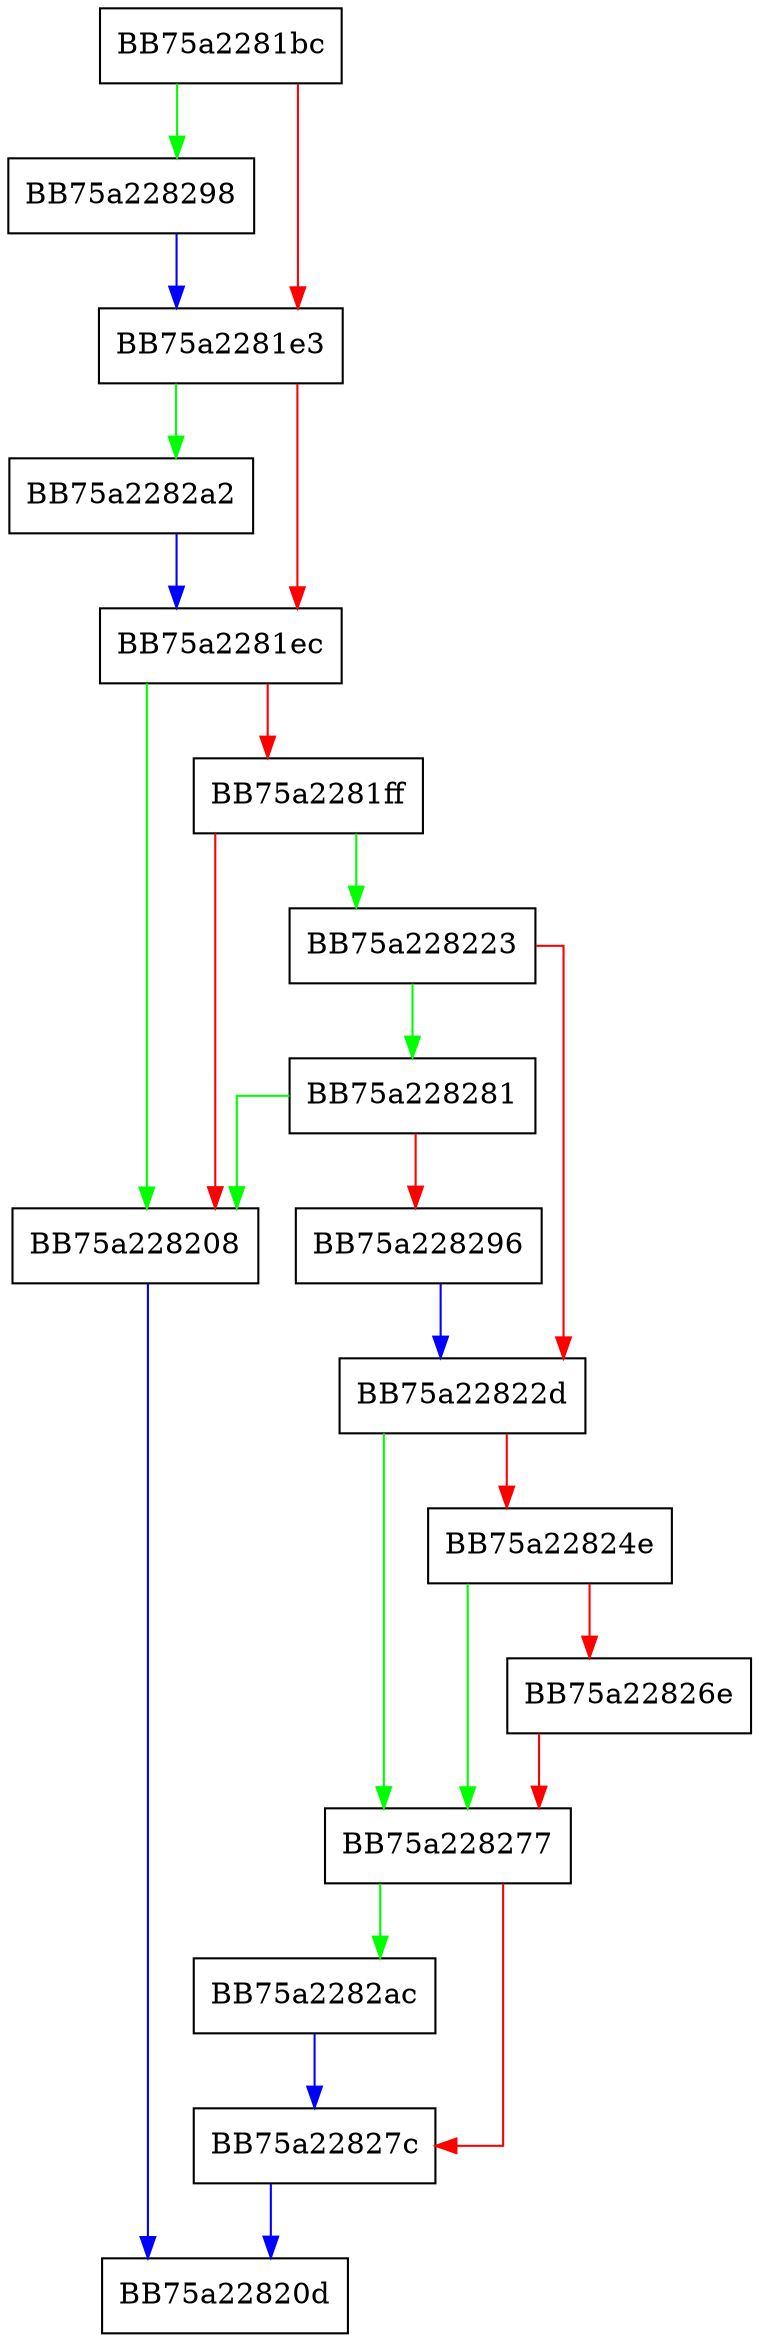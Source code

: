 digraph ExtractTaskschedTargets {
  node [shape="box"];
  graph [splines=ortho];
  BB75a2281bc -> BB75a228298 [color="green"];
  BB75a2281bc -> BB75a2281e3 [color="red"];
  BB75a2281e3 -> BB75a2282a2 [color="green"];
  BB75a2281e3 -> BB75a2281ec [color="red"];
  BB75a2281ec -> BB75a228208 [color="green"];
  BB75a2281ec -> BB75a2281ff [color="red"];
  BB75a2281ff -> BB75a228223 [color="green"];
  BB75a2281ff -> BB75a228208 [color="red"];
  BB75a228208 -> BB75a22820d [color="blue"];
  BB75a228223 -> BB75a228281 [color="green"];
  BB75a228223 -> BB75a22822d [color="red"];
  BB75a22822d -> BB75a228277 [color="green"];
  BB75a22822d -> BB75a22824e [color="red"];
  BB75a22824e -> BB75a228277 [color="green"];
  BB75a22824e -> BB75a22826e [color="red"];
  BB75a22826e -> BB75a228277 [color="red"];
  BB75a228277 -> BB75a2282ac [color="green"];
  BB75a228277 -> BB75a22827c [color="red"];
  BB75a22827c -> BB75a22820d [color="blue"];
  BB75a228281 -> BB75a228208 [color="green"];
  BB75a228281 -> BB75a228296 [color="red"];
  BB75a228296 -> BB75a22822d [color="blue"];
  BB75a228298 -> BB75a2281e3 [color="blue"];
  BB75a2282a2 -> BB75a2281ec [color="blue"];
  BB75a2282ac -> BB75a22827c [color="blue"];
}